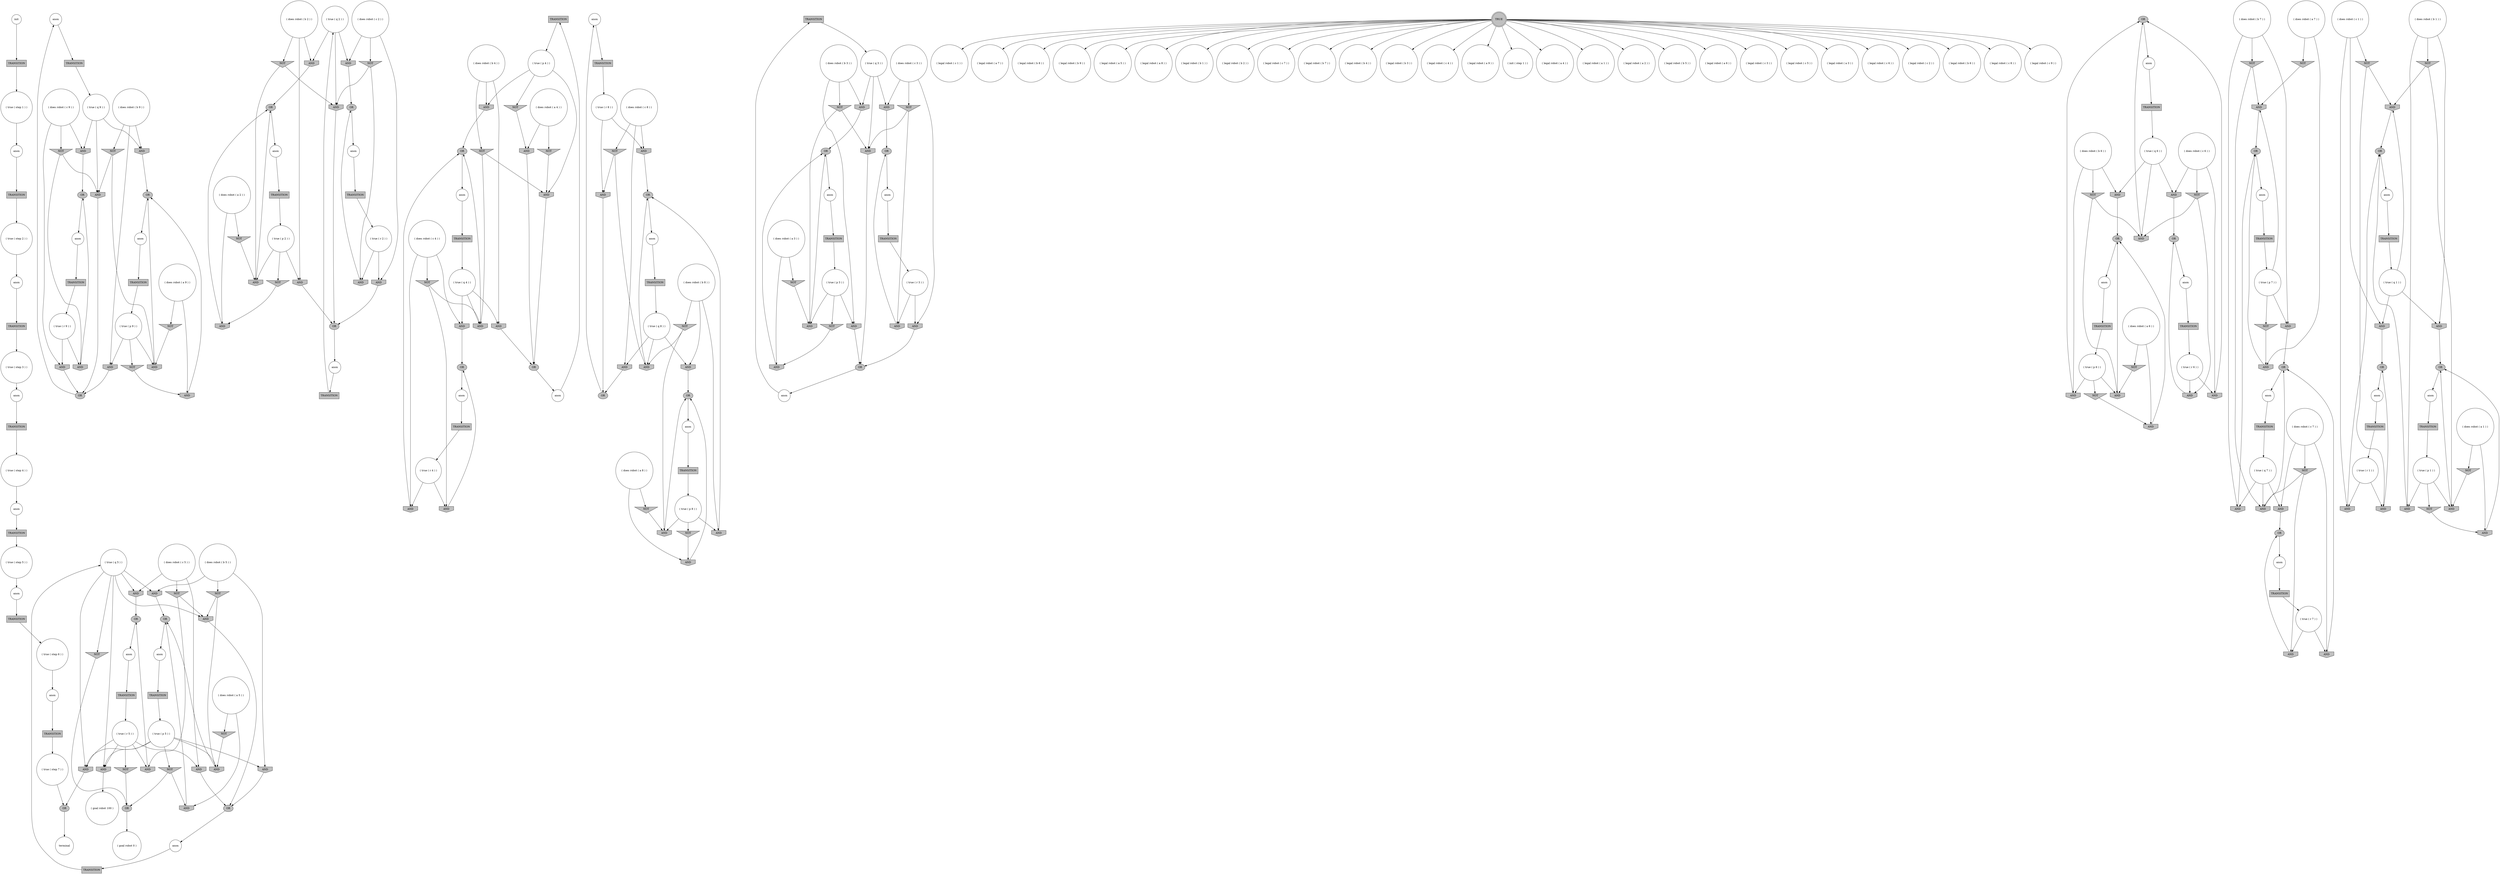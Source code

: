 digraph propNet
{
	"@500c05c2"[shape=box, style= filled, fillcolor=grey, label="TRANSITION"]; "@500c05c2"->"@1e26fbfc"; 
	"@270ad7c0"[shape=circle, style= filled, fillcolor=white, label="anon"]; "@270ad7c0"->"@6d232cf2"; 
	"@584479b2"[shape=circle, style= filled, fillcolor=white, label="( true ( q 2 ) )"]; "@584479b2"->"@294e430c"; "@584479b2"->"@4ce51960"; "@584479b2"->"@10ed7f5c"; 
	"@325e9e34"[shape=box, style= filled, fillcolor=grey, label="TRANSITION"]; "@325e9e34"->"@25d35bf2"; 
	"@5a30cefd"[shape=circle, style= filled, fillcolor=white, label="( true ( q 5 ) )"]; "@5a30cefd"->"@5437086a"; "@5a30cefd"->"@49e61582"; "@5a30cefd"->"@22509bfc"; "@5a30cefd"->"@55a92d3a"; "@5a30cefd"->"@60ec0b80"; "@5a30cefd"->"@146ccf3e"; 
	"@1e6ee98"[shape=ellipse, style= filled, fillcolor=grey, label="OR"]; "@1e6ee98"->"@603a3e21"; 
	"@43665a0d"[shape=circle, style= filled, fillcolor=white, label="anon"]; "@43665a0d"->"@2a788b76"; 
	"@3dccbdf7"[shape=circle, style= filled, fillcolor=white, label="anon"]; "@3dccbdf7"->"@53623820"; 
	"@5552bb15"[shape=box, style= filled, fillcolor=grey, label="TRANSITION"]; "@5552bb15"->"@2aa05bc3"; 
	"@c723704"[shape=ellipse, style= filled, fillcolor=grey, label="OR"]; "@c723704"->"@1e79edfe"; 
	"@20d75cf7"[shape=circle, style= filled, fillcolor=white, label="( does robot ( b 2 ) )"]; "@20d75cf7"->"@294e430c"; "@20d75cf7"->"@565f0e7d"; "@20d75cf7"->"@31602bbc"; 
	"@2a788315"[shape=invhouse, style= filled, fillcolor=grey, label="AND"]; "@2a788315"->"@38e609c9"; 
	"@56de24c5"[shape=invhouse, style= filled, fillcolor=grey, label="AND"]; "@56de24c5"->"@37bbea67"; 
	"@7519ca2c"[shape=circle, style= filled, fillcolor=white, label="( legal robot ( c 1 ) )"]; 
	"@f52d950"[shape=box, style= filled, fillcolor=grey, label="TRANSITION"]; "@f52d950"->"@3bba1894"; 
	"@bc9f8fb"[shape=invhouse, style= filled, fillcolor=grey, label="AND"]; "@bc9f8fb"->"@74a22e0c"; 
	"@4ccbc2d3"[shape=ellipse, style= filled, fillcolor=grey, label="OR"]; "@4ccbc2d3"->"@5563d208"; 
	"@1c45484a"[shape=circle, style= filled, fillcolor=white, label="( legal robot ( a 7 ) )"]; 
	"@5c66b06b"[shape=invtriangle, style= filled, fillcolor=grey, label="NOT"]; "@5c66b06b"->"@59c87031"; 
	"@5878ae82"[shape=box, style= filled, fillcolor=grey, label="TRANSITION"]; "@5878ae82"->"@51de8adb"; 
	"@5437086a"[shape=invhouse, style= filled, fillcolor=grey, label="AND"]; "@5437086a"->"@450ae3fb"; 
	"@456999c8"[shape=circle, style= filled, fillcolor=white, label="( legal robot ( b 8 ) )"]; 
	"@33906773"[shape=invhouse, style= filled, fillcolor=grey, label="AND"]; "@33906773"->"@2dcc5af0"; 
	"@1ba4806"[shape=box, style= filled, fillcolor=grey, label="TRANSITION"]; "@1ba4806"->"@682f8c99"; 
	"@53d26552"[shape=invhouse, style= filled, fillcolor=grey, label="AND"]; "@53d26552"->"@7448bc3d"; 
	"@34f65b5b"[shape=circle, style= filled, fillcolor=white, label="anon"]; "@34f65b5b"->"@5ce345c2"; 
	"@51de8adb"[shape=circle, style= filled, fillcolor=white, label="( true ( r 5 ) )"]; "@51de8adb"->"@47122d"; "@51de8adb"->"@418bdc7a"; "@51de8adb"->"@55a92d3a"; "@51de8adb"->"@146ccf3e"; "@51de8adb"->"@22b3ea59"; 
	"@7e28ebb4"[shape=invhouse, style= filled, fillcolor=grey, label="AND"]; "@7e28ebb4"->"@6a2b16b8"; 
	"@2389b9bd"[shape=circle, style= filled, fillcolor=white, label="( true ( q 4 ) )"]; "@2389b9bd"->"@734bcb5c"; "@2389b9bd"->"@4b48f7e0"; "@2389b9bd"->"@515632d"; 
	"@3feef1eb"[shape=circle, style= filled, fillcolor=white, label="( true ( q 7 ) )"]; "@3feef1eb"->"@1b4920f8"; "@3feef1eb"->"@8e43b44"; "@3feef1eb"->"@3d0bc85"; 
	"@6d4b2819"[shape=invtriangle, style= filled, fillcolor=grey, label="NOT"]; "@6d4b2819"->"@6c74b024"; "@6d4b2819"->"@6135b95d"; 
	"@796523ab"[shape=circle, style= filled, fillcolor=white, label="anon"]; "@796523ab"->"@b0014f0"; 
	"@2760e8a2"[shape=invtriangle, style= filled, fillcolor=grey, label="NOT"]; "@2760e8a2"->"@4b48f7e0"; "@2760e8a2"->"@161e14f0"; 
	"@4c372a96"[shape=circle, style= filled, fillcolor=white, label="( does robot ( a 7 ) )"]; "@4c372a96"->"@41ca5b68"; "@4c372a96"->"@5c66b06b"; 
	"@7366c3a0"[shape=invhouse, style= filled, fillcolor=grey, label="AND"]; "@7366c3a0"->"@43ce67ca"; 
	"@4631c43f"[shape=circle, style= filled, fillcolor=white, label="( does robot ( c 8 ) )"]; "@4631c43f"->"@33906773"; "@4631c43f"->"@13ce168b"; "@4631c43f"->"@6d4b2819"; 
	"@308ab721"[shape=circle, style= filled, fillcolor=white, label="( does robot ( a 8 ) )"]; "@308ab721"->"@2f995c9a"; "@308ab721"->"@7e28ebb4"; 
	"@17ef3d12"[shape=circle, style= filled, fillcolor=white, label="( legal robot ( b 9 ) )"]; 
	"@697eb767"[shape=circle, style= filled, fillcolor=white, label="( does robot ( c 1 ) )"]; "@697eb767"->"@7e3b014c"; "@697eb767"->"@47fbad7"; "@697eb767"->"@37cc1f09"; 
	"@2d68be1b"[shape=ellipse, style= filled, fillcolor=grey, label="OR"]; "@2d68be1b"->"@3798f5e7"; 
	"@49ac272"[shape=ellipse, style= filled, fillcolor=grey, label="OR"]; "@49ac272"->"@4c53ccba"; 
	"@6f548414"[shape=circle, style= filled, fillcolor=white, label="( legal robot ( a 5 ) )"]; 
	"@55264c84"[shape=circle, style= filled, fillcolor=white, label="( goal robot 100 )"]; 
	"@780324ff"[shape=invtriangle, style= filled, fillcolor=grey, label="NOT"]; "@780324ff"->"@16721ee7"; 
	"@428c6e04"[shape=invhouse, style= filled, fillcolor=grey, label="AND"]; "@428c6e04"->"@2cccbab7"; 
	"@520ed128"[shape=circle, style= filled, fillcolor=white, label="( does robot ( a 5 ) )"]; "@520ed128"->"@16309ee1"; "@520ed128"->"@53e20a9a"; 
	"@500ab58d"[shape=circle, style= filled, fillcolor=white, label="( legal robot ( a 8 ) )"]; 
	"@21ff3fcf"[shape=circle, style= filled, fillcolor=white, label="anon"]; "@21ff3fcf"->"@61e481c1"; 
	"@2b890c67"[shape=circle, style= filled, fillcolor=white, label="init"]; "@2b890c67"->"@328d5485"; 
	"@79444986"[shape=invtriangle, style= filled, fillcolor=grey, label="NOT"]; "@79444986"->"@72373a9c"; 
	"@1a18c28a"[shape=invtriangle, style= filled, fillcolor=grey, label="NOT"]; "@1a18c28a"->"@4f8bff68"; 
	"@36656758"[shape=invhouse, style= filled, fillcolor=grey, label="AND"]; "@36656758"->"@1b382d35"; 
	"@603a3e21"[shape=circle, style= filled, fillcolor=white, label="( goal robot 0 )"]; 
	"@32e0c07c"[shape=circle, style= filled, fillcolor=white, label="anon"]; "@32e0c07c"->"@76f33280"; 
	"@6c74b024"[shape=invhouse, style= filled, fillcolor=grey, label="AND"]; "@6c74b024"->"@2dcc5af0"; 
	"@b583a80"[shape=circle, style= filled, fillcolor=white, label="( true ( r 9 ) )"]; "@b583a80"->"@5eada795"; "@b583a80"->"@4bcd2d49"; 
	"@59e3bddb"[shape=invhouse, style= filled, fillcolor=grey, label="AND"]; "@59e3bddb"->"@2cccbab7"; 
	"@70d11f32"[shape=circle, style= filled, fillcolor=white, label="( legal robot ( b 1 ) )"]; 
	"@24cc17f1"[shape=circle, style= filled, fillcolor=white, label="anon"]; "@24cc17f1"->"@5d9d277e"; 
	"@2d74e4b3"[shape=box, style= filled, fillcolor=grey, label="TRANSITION"]; "@2d74e4b3"->"@b583a80"; 
	"@382f3bf0"[shape=circle, style= filled, fillcolor=white, label="( true ( r 6 ) )"]; "@382f3bf0"->"@2eeb3c84"; "@382f3bf0"->"@605df3c5"; 
	"@205bfbd8"[shape=box, style= filled, fillcolor=grey, label="TRANSITION"]; "@205bfbd8"->"@19fa157c"; 
	"@43ce67ca"[shape=ellipse, style= filled, fillcolor=grey, label="OR"]; "@43ce67ca"->"@2400218d"; 
	"@59727745"[shape=circle, style= filled, fillcolor=white, label="( does robot ( c 9 ) )"]; "@59727745"->"@69f480e3"; "@59727745"->"@56de24c5"; "@59727745"->"@4bcd2d49"; 
	"@6d232cf2"[shape=box, style= filled, fillcolor=grey, label="TRANSITION"]; "@6d232cf2"->"@2012a961"; 
	"@22509bfc"[shape=invhouse, style= filled, fillcolor=grey, label="AND"]; "@22509bfc"->"@3590ed52"; 
	"@6f54c08a"[shape=invhouse, style= filled, fillcolor=grey, label="AND"]; "@6f54c08a"->"@49ac272"; 
	"@a54cbb9"[shape=circle, style= filled, fillcolor=white, label="anon"]; "@a54cbb9"->"@325e9e34"; 
	"@59c87031"[shape=invhouse, style= filled, fillcolor=grey, label="AND"]; "@59c87031"->"@5337e216"; 
	"@488d12e4"[shape=circle, style= filled, fillcolor=white, label="( does robot ( b 4 ) )"]; "@488d12e4"->"@2a0364ef"; "@488d12e4"->"@616181be"; "@488d12e4"->"@515632d"; 
	"@79dc3d08"[shape=circle, style= filled, fillcolor=white, label="anon"]; "@79dc3d08"->"@4cf8f332"; 
	"@6c408893"[shape=circle, style= filled, fillcolor=white, label="( legal robot ( b 2 ) )"]; 
	"@328d5485"[shape=box, style= filled, fillcolor=grey, label="TRANSITION"]; "@328d5485"->"@78456a0c"; 
	"@69beea90"[shape=circle, style= filled, fillcolor=white, label="( legal robot ( c 7 ) )"]; 
	"@2eeb3c84"[shape=invhouse, style= filled, fillcolor=grey, label="AND"]; "@2eeb3c84"->"@38be9340"; 
	"@6233549b"[shape=circle, style= filled, fillcolor=white, label="( does robot ( b 7 ) )"]; "@6233549b"->"@41556f4c"; "@6233549b"->"@1b4920f8"; "@6233549b"->"@5358aac4"; 
	"@5563d208"[shape=circle, style= filled, fillcolor=white, label="anon"]; "@5563d208"->"@788bf135"; 
	"@4dfd9726"[shape=circle, style= filled, fillcolor=white, label="anon"]; "@4dfd9726"->"@6c267f18"; 
	"@47a5f7d3"[shape=invtriangle, style= filled, fillcolor=grey, label="NOT"]; "@47a5f7d3"->"@3c291fc2"; "@47a5f7d3"->"@6f93ee4"; 
	"@435c41b"[shape=circle, style= filled, fillcolor=white, label="( legal robot ( b 7 ) )"]; 
	"@1f01b29"[shape=circle, style= filled, fillcolor=white, label="( does robot ( a 4 ) )"]; "@1f01b29"->"@79444986"; "@1f01b29"->"@45e41830"; 
	"@682f8c99"[shape=circle, style= filled, fillcolor=white, label="( true ( step 2 ) )"]; "@682f8c99"->"@2142c63f"; 
	"@37cc1f09"[shape=invhouse, style= filled, fillcolor=grey, label="AND"]; "@37cc1f09"->"@7448bc3d"; 
	"@40389922"[shape=circle, style= filled, fillcolor=white, label="( does robot ( b 9 ) )"]; "@40389922"->"@7366c3a0"; "@40389922"->"@21e30857"; "@40389922"->"@5a333b2e"; 
	"@7e3b014c"[shape=invtriangle, style= filled, fillcolor=grey, label="NOT"]; "@7e3b014c"->"@53d26552"; "@7e3b014c"->"@2698dd08"; 
	"@7db81d4f"[shape=invtriangle, style= filled, fillcolor=grey, label="NOT"]; "@7db81d4f"->"@428c6e04"; 
	"@45e41830"[shape=invhouse, style= filled, fillcolor=grey, label="AND"]; "@45e41830"->"@465863"; 
	"@3157457b"[shape=circle, style= filled, fillcolor=white, label="( legal robot ( b 4 ) )"]; 
	"@78456a0c"[shape=circle, style= filled, fillcolor=white, label="( true ( step 1 ) )"]; "@78456a0c"->"@160bc7c0"; 
	"@5b927504"[shape=circle, style= filled, fillcolor=white, label="( legal robot ( b 3 ) )"]; 
	"@64f007ad"[shape=invhouse, style= filled, fillcolor=grey, label="AND"]; "@64f007ad"->"@43ce67ca"; 
	"@49e61582"[shape=invhouse, style= filled, fillcolor=grey, label="AND"]; "@49e61582"->"@5f08edd0"; 
	"@21882d18"[shape=circle, style= filled, fillcolor=white, label="( true ( p 5 ) )"]; "@21882d18"->"@42ff87dc"; "@21882d18"->"@55a92d3a"; "@21882d18"->"@1d262f7c"; "@21882d18"->"@146ccf3e"; "@21882d18"->"@1f5b44d6"; 
	"@69f480e3"[shape=invtriangle, style= filled, fillcolor=grey, label="NOT"]; "@69f480e3"->"@3339ed6d"; "@69f480e3"->"@5eada795"; 
	"@121a2cc7"[shape=circle, style= filled, fillcolor=white, label="anon"]; "@121a2cc7"->"@2d74e4b3"; 
	"@d325aef"[shape=invtriangle, style= filled, fillcolor=grey, label="NOT"]; "@d325aef"->"@64f007ad"; 
	"@7926b165"[shape=circle, style= filled, fillcolor=white, label="( true ( step 5 ) )"]; "@7926b165"->"@72dd23cf"; 
	"@74a14fed"[shape=circle, style= filled, fillcolor=white, label="( legal robot ( c 4 ) )"]; 
	"@7ab05cd7"[shape=circle, style= filled, fillcolor=white, label="( does robot ( c 2 ) )"]; "@7ab05cd7"->"@2a788315"; "@7ab05cd7"->"@4ce51960"; "@7ab05cd7"->"@509f662e"; 
	"@e1cba87"[shape=circle, style= filled, fillcolor=white, label="( true ( q 8 ) )"]; "@e1cba87"->"@33906773"; "@e1cba87"->"@2fe6707"; "@e1cba87"->"@6135b95d"; 
	"@6f156508"[shape=circle, style= filled, fillcolor=white, label="( legal robot ( a 9 ) )"]; 
	"@702d2da4"[shape=circle, style= filled, fillcolor=white, label="( does robot ( a 2 ) )"]; "@702d2da4"->"@5fa6fb3e"; "@702d2da4"->"@4f8bff68"; 
	"@437d51a6"[shape=circle, style= filled, fillcolor=white, label="anon"]; "@437d51a6"->"@6102d81c"; 
	"@28825459"[shape=circle, style= filled, fillcolor=white, label="( does robot ( b 1 ) )"]; "@28825459"->"@41675ec4"; "@28825459"->"@141d19"; "@28825459"->"@59e3bddb"; 
	"@38be9340"[shape=ellipse, style= filled, fillcolor=grey, label="OR"]; "@38be9340"->"@67b56bda"; 
	"@2142c63f"[shape=circle, style= filled, fillcolor=white, label="anon"]; "@2142c63f"->"@f52d950"; 
	"@369133f6"[shape=invhouse, style= filled, fillcolor=grey, label="AND"]; "@369133f6"->"@11a5ee7c"; 
	"@734bcb5c"[shape=invhouse, style= filled, fillcolor=grey, label="AND"]; "@734bcb5c"->"@7471c619"; 
	"@281c35ec"[shape=doublecircle, style= filled, fillcolor=grey, label="TRUE"]; "@281c35ec"->"@54182d86"; "@281c35ec"->"@500ab58d"; "@281c35ec"->"@88d00c6"; "@281c35ec"->"@612dcb8c"; "@281c35ec"->"@58e862c"; "@281c35ec"->"@5892a78b"; "@281c35ec"->"@15ab7626"; "@281c35ec"->"@3157457b"; "@281c35ec"->"@5b927504"; "@281c35ec"->"@7519ca2c"; "@281c35ec"->"@70d11f32"; "@281c35ec"->"@1c45484a"; "@281c35ec"->"@74a14fed"; "@281c35ec"->"@6f156508"; "@281c35ec"->"@456999c8"; "@281c35ec"->"@76d4d81"; "@281c35ec"->"@18fb53f6"; "@281c35ec"->"@659c2931"; "@281c35ec"->"@a868c6d"; "@281c35ec"->"@6c408893"; "@281c35ec"->"@70284ac3"; "@281c35ec"->"@c6a26b"; "@281c35ec"->"@17ef3d12"; "@281c35ec"->"@69beea90"; "@281c35ec"->"@435c41b"; "@281c35ec"->"@654481bb"; "@281c35ec"->"@6f548414"; "@281c35ec"->"@5f67198e"; 
	"@509f662e"[shape=invtriangle, style= filled, fillcolor=grey, label="NOT"]; "@509f662e"->"@41bf9980"; "@509f662e"->"@10ed7f5c"; 
	"@3d0bc85"[shape=invhouse, style= filled, fillcolor=grey, label="AND"]; "@3d0bc85"->"@1e344422"; 
	"@6f93ee4"[shape=invhouse, style= filled, fillcolor=grey, label="AND"]; "@6f93ee4"->"@11a5ee7c"; 
	"@37bbea67"[shape=ellipse, style= filled, fillcolor=grey, label="OR"]; "@37bbea67"->"@121a2cc7"; 
	"@a868c6d"[shape=circle, style= filled, fillcolor=white, label="( legal robot ( c 6 ) )"]; 
	"@1bfa1ba1"[shape=circle, style= filled, fillcolor=white, label="( true ( step 7 ) )"]; "@1bfa1ba1"->"@2cfa930d"; 
	"@8391b0c"[shape=box, style= filled, fillcolor=grey, label="TRANSITION"]; "@8391b0c"->"@1997f158"; 
	"@5337e216"[shape=ellipse, style= filled, fillcolor=grey, label="OR"]; "@5337e216"->"@79dc3d08"; 
	"@2ec50561"[shape=invtriangle, style= filled, fillcolor=grey, label="NOT"]; "@2ec50561"->"@53adceb8"; "@2ec50561"->"@8e43b44"; 
	"@17046822"[shape=invtriangle, style= filled, fillcolor=grey, label="NOT"]; "@17046822"->"@47122d"; "@17046822"->"@22509bfc"; 
	"@65f4ba51"[shape=invhouse, style= filled, fillcolor=grey, label="AND"]; "@65f4ba51"->"@49ac272"; 
	"@35e5ebbf"[shape=box, style= filled, fillcolor=grey, label="TRANSITION"]; "@35e5ebbf"->"@3a09a47d"; 
	"@16309ee1"[shape=invhouse, style= filled, fillcolor=grey, label="AND"]; "@16309ee1"->"@450ae3fb"; 
	"@1b186cf9"[shape=circle, style= filled, fillcolor=white, label="( true ( p 2 ) )"]; "@1b186cf9"->"@1a18c28a"; "@1b186cf9"->"@4bb8d481"; "@1b186cf9"->"@31602bbc"; 
	"@21044daf"[shape=circle, style= filled, fillcolor=white, label="( does robot ( b 5 ) )"]; "@21044daf"->"@5437086a"; "@21044daf"->"@459bdb65"; "@21044daf"->"@1f5b44d6"; 
	"@5eada795"[shape=invhouse, style= filled, fillcolor=grey, label="AND"]; "@5eada795"->"@37bbea67"; 
	"@3c291fc2"[shape=invhouse, style= filled, fillcolor=grey, label="AND"]; "@3c291fc2"->"@4ccbc2d3"; 
	"@2f995c9a"[shape=invtriangle, style= filled, fillcolor=grey, label="NOT"]; "@2f995c9a"->"@7d8e9adf"; 
	"@58e862c"[shape=circle, style= filled, fillcolor=white, label="( legal robot ( a 2 ) )"]; 
	"@1dd0eb0b"[shape=circle, style= filled, fillcolor=white, label="anon"]; "@1dd0eb0b"->"@500c05c2"; 
	"@19e7ce87"[shape=ellipse, style= filled, fillcolor=grey, label="OR"]; "@19e7ce87"->"@41a80e5a"; 
	"@57425f38"[shape=circle, style= filled, fillcolor=white, label="( true ( p 6 ) )"]; "@57425f38"->"@2bd9c3e7"; "@57425f38"->"@6f93ee4"; "@57425f38"->"@780324ff"; 
	"@2fe6707"[shape=invhouse, style= filled, fillcolor=grey, label="AND"]; "@2fe6707"->"@6a2b16b8"; 
	"@129719f4"[shape=invtriangle, style= filled, fillcolor=grey, label="NOT"]; "@129719f4"->"@7e28ebb4"; 
	"@43cda81e"[shape=circle, style= filled, fillcolor=white, label="( true ( p 9 ) )"]; "@43cda81e"->"@64f007ad"; "@43cda81e"->"@21e30857"; "@43cda81e"->"@7d91275b"; 
	"@25d35bf2"[shape=circle, style= filled, fillcolor=white, label="( true ( p 4 ) )"]; "@25d35bf2"->"@616181be"; "@25d35bf2"->"@72373a9c"; "@25d35bf2"->"@4c0c7539"; 
	"@171e1813"[shape=circle, style= filled, fillcolor=white, label="anon"]; "@171e1813"->"@35e5ebbf"; 
	"@565f0e7d"[shape=invtriangle, style= filled, fillcolor=grey, label="NOT"]; "@565f0e7d"->"@4bb8d481"; "@565f0e7d"->"@10ed7f5c"; 
	"@19fa157c"[shape=circle, style= filled, fillcolor=white, label="( true ( q 1 ) )"]; "@19fa157c"->"@59e3bddb"; "@19fa157c"->"@47fbad7"; "@19fa157c"->"@53d26552"; 
	"@2a788b76"[shape=box, style= filled, fillcolor=grey, label="TRANSITION"]; "@2a788b76"->"@3f2a09d5"; 
	"@6a2b16b8"[shape=ellipse, style= filled, fillcolor=grey, label="OR"]; "@6a2b16b8"->"@32e0c07c"; 
	"@76d4d81"[shape=circle, style= filled, fillcolor=white, label="( legal robot ( c 3 ) )"]; 
	"@5358aac4"[shape=invhouse, style= filled, fillcolor=grey, label="AND"]; "@5358aac4"->"@2d68be1b"; 
	"@5fa6fb3e"[shape=invtriangle, style= filled, fillcolor=grey, label="NOT"]; "@5fa6fb3e"->"@4bb8d481"; 
	"@4de5ed7b"[shape=circle, style= filled, fillcolor=white, label="( true ( r 2 ) )"]; "@4de5ed7b"->"@2a788315"; "@4de5ed7b"->"@41bf9980"; 
	"@2698dd08"[shape=invhouse, style= filled, fillcolor=grey, label="AND"]; "@2698dd08"->"@587b8be7"; 
	"@41675ec4"[shape=invtriangle, style= filled, fillcolor=grey, label="NOT"]; "@41675ec4"->"@53d26552"; "@41675ec4"->"@2802cf63"; 
	"@6a48ffbc"[shape=ellipse, style= filled, fillcolor=grey, label="OR"]; "@6a48ffbc"->"@5e8dc627"; 
	"@6cce82cc"[shape=box, style= filled, fillcolor=grey, label="TRANSITION"]; "@6cce82cc"->"@3feef1eb"; 
	"@3f8b995c"[shape=circle, style= filled, fillcolor=white, label="( true ( step 6 ) )"]; "@3f8b995c"->"@2a717ef5"; 
	"@61316264"[shape=circle, style= filled, fillcolor=white, label="( does robot ( c 6 ) )"]; "@61316264"->"@65ddcac5"; "@61316264"->"@7132c515"; "@61316264"->"@605df3c5"; 
	"@1d262f7c"[shape=invhouse, style= filled, fillcolor=grey, label="AND"]; "@1d262f7c"->"@450ae3fb"; 
	"@533e846f"[shape=circle, style= filled, fillcolor=white, label="anon"]; "@533e846f"->"@205bfbd8"; 
	"@22b3ea59"[shape=invhouse, style= filled, fillcolor=grey, label="AND"]; "@22b3ea59"->"@3590ed52"; 
	"@3798f5e7"[shape=circle, style= filled, fillcolor=white, label="anon"]; "@3798f5e7"->"@6cce82cc"; 
	"@3f2a09d5"[shape=circle, style= filled, fillcolor=white, label="( true ( r 8 ) )"]; "@3f2a09d5"->"@6c74b024"; "@3f2a09d5"->"@13ce168b"; 
	"@605df3c5"[shape=invhouse, style= filled, fillcolor=grey, label="AND"]; "@605df3c5"->"@4ccbc2d3"; 
	"@1f5b44d6"[shape=invhouse, style= filled, fillcolor=grey, label="AND"]; "@1f5b44d6"->"@3590ed52"; 
	"@53e20a9a"[shape=invtriangle, style= filled, fillcolor=grey, label="NOT"]; "@53e20a9a"->"@1d262f7c"; 
	"@7dcb3cd"[shape=invhouse, style= filled, fillcolor=grey, label="AND"]; "@7dcb3cd"->"@1b382d35"; 
	"@3f26f816"[shape=circle, style= filled, fillcolor=white, label="( does robot ( a 9 ) )"]; "@3f26f816"->"@d325aef"; "@3f26f816"->"@44af07c4"; 
	"@54182d86"[shape=circle, style= filled, fillcolor=white, label="( init ( step 1 ) )"]; 
	"@88d00c6"[shape=circle, style= filled, fillcolor=white, label="( legal robot ( a 4 ) )"]; 
	"@5eb1404f"[shape=invhouse, style= filled, fillcolor=grey, label="AND"]; "@5eb1404f"->"@38da9246"; 
	"@41bf9980"[shape=invhouse, style= filled, fillcolor=grey, label="AND"]; "@41bf9980"->"@6a48ffbc"; 
	"@612dcb8c"[shape=circle, style= filled, fillcolor=white, label="( legal robot ( a 1 ) )"]; 
	"@56b3951d"[shape=invtriangle, style= filled, fillcolor=grey, label="NOT"]; "@56b3951d"->"@2802cf63"; 
	"@454e2c9c"[shape=box, style= filled, fillcolor=grey, label="TRANSITION"]; "@454e2c9c"->"@603a9c52"; 
	"@47122d"[shape=invhouse, style= filled, fillcolor=grey, label="AND"]; "@47122d"->"@5f08edd0"; 
	"@2cccbab7"[shape=ellipse, style= filled, fillcolor=grey, label="OR"]; "@2cccbab7"->"@34f65b5b"; 
	"@41556f4c"[shape=invtriangle, style= filled, fillcolor=grey, label="NOT"]; "@41556f4c"->"@59c87031"; "@41556f4c"->"@8e43b44"; 
	"@46f5331a"[shape=circle, style= filled, fillcolor=white, label="( does robot ( b 8 ) )"]; "@46f5331a"->"@2fe6707"; "@46f5331a"->"@5eb1404f"; "@46f5331a"->"@173f7175"; 
	"@5f08edd0"[shape=ellipse, style= filled, fillcolor=grey, label="OR"]; "@5f08edd0"->"@4335236e"; 
	"@21e30857"[shape=invhouse, style= filled, fillcolor=grey, label="AND"]; "@21e30857"->"@56f7ce53"; 
	"@1ed2e55e"[shape=box, style= filled, fillcolor=grey, label="TRANSITION"]; "@1ed2e55e"->"@584479b2"; 
	"@2c538cc2"[shape=invhouse, style= filled, fillcolor=grey, label="AND"]; "@2c538cc2"->"@1b382d35"; 
	"@4f8bff68"[shape=invhouse, style= filled, fillcolor=grey, label="AND"]; "@4f8bff68"->"@19e7ce87"; 
	"@450ae3fb"[shape=ellipse, style= filled, fillcolor=grey, label="OR"]; "@450ae3fb"->"@4dfd9726"; 
	"@3590ed52"[shape=ellipse, style= filled, fillcolor=grey, label="OR"]; "@3590ed52"->"@3dccbdf7"; 
	"@72373a9c"[shape=invhouse, style= filled, fillcolor=grey, label="AND"]; "@72373a9c"->"@465863"; 
	"@788bf135"[shape=box, style= filled, fillcolor=grey, label="TRANSITION"]; "@788bf135"->"@2fe41869"; 
	"@68c884e"[shape=circle, style= filled, fillcolor=white, label="anon"]; "@68c884e"->"@1ed2e55e"; 
	"@54bec43f"[shape=circle, style= filled, fillcolor=white, label="( does robot ( c 3 ) )"]; "@54bec43f"->"@38462f90"; "@54bec43f"->"@2c538cc2"; "@54bec43f"->"@bc9f8fb"; 
	"@65cc892e"[shape=circle, style= filled, fillcolor=white, label="( does robot ( b 6 ) )"]; "@65cc892e"->"@2bd9c3e7"; "@65cc892e"->"@369133f6"; "@65cc892e"->"@47a5f7d3"; 
	"@1e79edfe"[shape=circle, style= filled, fillcolor=white, label="anon"]; "@1e79edfe"->"@69ed56e2"; 
	"@4b48f7e0"[shape=invhouse, style= filled, fillcolor=grey, label="AND"]; "@4b48f7e0"->"@c723704"; 
	"@7471c619"[shape=ellipse, style= filled, fillcolor=grey, label="OR"]; "@7471c619"->"@5984cf08"; 
	"@659c2931"[shape=circle, style= filled, fillcolor=white, label="( legal robot ( a 3 ) )"]; 
	"@4cb88448"[shape=invtriangle, style= filled, fillcolor=grey, label="NOT"]; "@4cb88448"->"@65f4ba51"; 
	"@246972f1"[shape=invtriangle, style= filled, fillcolor=grey, label="NOT"]; "@246972f1"->"@6f93ee4"; 
	"@146ccf3e"[shape=invhouse, style= filled, fillcolor=grey, label="AND"]; "@146ccf3e"->"@55264c84"; 
	"@70284ac3"[shape=circle, style= filled, fillcolor=white, label="( legal robot ( c 2 ) )"]; 
	"@2cfa930d"[shape=ellipse, style= filled, fillcolor=grey, label="OR"]; "@2cfa930d"->"@76cc518c"; 
	"@160bc7c0"[shape=circle, style= filled, fillcolor=white, label="anon"]; "@160bc7c0"->"@1ba4806"; 
	"@5d9d277e"[shape=box, style= filled, fillcolor=grey, label="TRANSITION"]; "@5d9d277e"->"@57425f38"; 
	"@2400218d"[shape=circle, style= filled, fillcolor=white, label="anon"]; "@2400218d"->"@5552e7a4"; 
	"@55a92d3a"[shape=invhouse, style= filled, fillcolor=grey, label="AND"]; "@55a92d3a"->"@2cfa930d"; 
	"@654481bb"[shape=circle, style= filled, fillcolor=white, label="( legal robot ( c 8 ) )"]; 
	"@7d8e9adf"[shape=invhouse, style= filled, fillcolor=grey, label="AND"]; "@7d8e9adf"->"@6a2b16b8"; 
	"@66f11de2"[shape=invtriangle, style= filled, fillcolor=grey, label="NOT"]; "@66f11de2"->"@5fe1153a"; 
	"@61e481c1"[shape=box, style= filled, fillcolor=grey, label="TRANSITION"]; "@61e481c1"->"@7926b165"; 
	"@3a09a47d"[shape=circle, style= filled, fillcolor=white, label="( true ( r 1 ) )"]; "@3a09a47d"->"@37cc1f09"; "@3a09a47d"->"@2698dd08"; 
	"@31602bbc"[shape=invhouse, style= filled, fillcolor=grey, label="AND"]; "@31602bbc"->"@38e609c9"; 
	"@9d8643e"[shape=box, style= filled, fillcolor=grey, label="TRANSITION"]; "@9d8643e"->"@1b186cf9"; 
	"@47fbad7"[shape=invhouse, style= filled, fillcolor=grey, label="AND"]; "@47fbad7"->"@587b8be7"; 
	"@2a717ef5"[shape=circle, style= filled, fillcolor=white, label="anon"]; "@2a717ef5"->"@5ffdfb42"; 
	"@15ab7626"[shape=circle, style= filled, fillcolor=white, label="( legal robot ( a 6 ) )"]; 
	"@56f7ce53"[shape=ellipse, style= filled, fillcolor=grey, label="OR"]; "@56f7ce53"->"@270ad7c0"; 
	"@b0014f0"[shape=box, style= filled, fillcolor=grey, label="TRANSITION"]; "@b0014f0"->"@5f531aca"; 
	"@4c0c7539"[shape=invtriangle, style= filled, fillcolor=grey, label="NOT"]; "@4c0c7539"->"@45e41830"; 
	"@2712ee9"[shape=invtriangle, style= filled, fillcolor=grey, label="NOT"]; "@2712ee9"->"@7dcb3cd"; "@2712ee9"->"@5fe1153a"; 
	"@2fe41869"[shape=circle, style= filled, fillcolor=white, label="( true ( q 6 ) )"]; "@2fe41869"->"@65ddcac5"; "@2fe41869"->"@3c291fc2"; "@2fe41869"->"@369133f6"; 
	"@418bdc7a"[shape=invtriangle, style= filled, fillcolor=grey, label="NOT"]; "@418bdc7a"->"@1e6ee98"; 
	"@5200089"[shape=circle, style= filled, fillcolor=white, label="anon"]; "@5200089"->"@5552bb15"; 
	"@603a9c52"[shape=circle, style= filled, fillcolor=white, label="( true ( r 4 ) )"]; "@603a9c52"->"@d2a7c1e"; "@603a9c52"->"@161e14f0"; 
	"@5984cf08"[shape=circle, style= filled, fillcolor=white, label="anon"]; "@5984cf08"->"@454e2c9c"; 
	"@587b8be7"[shape=ellipse, style= filled, fillcolor=grey, label="OR"]; "@587b8be7"->"@171e1813"; 
	"@5b09062e"[shape=box, style= filled, fillcolor=grey, label="TRANSITION"]; "@5b09062e"->"@382f3bf0"; 
	"@5a333b2e"[shape=invtriangle, style= filled, fillcolor=grey, label="NOT"]; "@5a333b2e"->"@64f007ad"; "@5a333b2e"->"@3339ed6d"; 
	"@1b7adb4a"[shape=box, style= filled, fillcolor=grey, label="TRANSITION"]; "@1b7adb4a"->"@e1cba87"; 
	"@4bcd2d49"[shape=invhouse, style= filled, fillcolor=grey, label="AND"]; "@4bcd2d49"->"@56f7ce53"; 
	"@6102d81c"[shape=box, style= filled, fillcolor=grey, label="TRANSITION"]; "@6102d81c"->"@213e2b4a"; 
	"@213e2b4a"[shape=circle, style= filled, fillcolor=white, label="( true ( r 3 ) )"]; "@213e2b4a"->"@2c538cc2"; "@213e2b4a"->"@27cc7f4b"; 
	"@4ce51960"[shape=invhouse, style= filled, fillcolor=grey, label="AND"]; "@4ce51960"->"@6a48ffbc"; 
	"@4335236e"[shape=circle, style= filled, fillcolor=white, label="anon"]; "@4335236e"->"@5878ae82"; 
	"@41ca5b68"[shape=invhouse, style= filled, fillcolor=grey, label="AND"]; "@41ca5b68"->"@5337e216"; 
	"@515632d"[shape=invhouse, style= filled, fillcolor=grey, label="AND"]; "@515632d"->"@465863"; 
	"@10ed7f5c"[shape=invhouse, style= filled, fillcolor=grey, label="AND"]; "@10ed7f5c"->"@38e609c9"; 
	"@38e609c9"[shape=ellipse, style= filled, fillcolor=grey, label="OR"]; "@38e609c9"->"@68c884e"; 
	"@6c267f18"[shape=box, style= filled, fillcolor=grey, label="TRANSITION"]; "@6c267f18"->"@21882d18"; 
	"@65ddcac5"[shape=invhouse, style= filled, fillcolor=grey, label="AND"]; "@65ddcac5"->"@38be9340"; 
	"@15b94ed3"[shape=circle, style= filled, fillcolor=white, label="anon"]; "@15b94ed3"->"@1b7adb4a"; 
	"@5ffdfb42"[shape=box, style= filled, fillcolor=grey, label="TRANSITION"]; "@5ffdfb42"->"@1bfa1ba1"; 
	"@465863"[shape=ellipse, style= filled, fillcolor=grey, label="OR"]; "@465863"->"@a54cbb9"; 
	"@7b963273"[shape=invtriangle, style= filled, fillcolor=grey, label="NOT"]; "@7b963273"->"@41ca5b68"; 
	"@5f531aca"[shape=circle, style= filled, fillcolor=white, label="( true ( r 7 ) )"]; "@5f531aca"->"@3a0fbd45"; "@5f531aca"->"@53adceb8"; 
	"@44af07c4"[shape=invhouse, style= filled, fillcolor=grey, label="AND"]; "@44af07c4"->"@43ce67ca"; 
	"@60ec0b80"[shape=invtriangle, style= filled, fillcolor=grey, label="NOT"]; "@60ec0b80"->"@1e6ee98"; 
	"@5f67198e"[shape=circle, style= filled, fillcolor=white, label="( legal robot ( c 9 ) )"]; 
	"@294e430c"[shape=invhouse, style= filled, fillcolor=grey, label="AND"]; "@294e430c"->"@19e7ce87"; 
	"@11a5ee7c"[shape=ellipse, style= filled, fillcolor=grey, label="OR"]; "@11a5ee7c"->"@24cc17f1"; 
	"@4cf8f332"[shape=box, style= filled, fillcolor=grey, label="TRANSITION"]; "@4cf8f332"->"@17f7be7b"; 
	"@2802cf63"[shape=invhouse, style= filled, fillcolor=grey, label="AND"]; "@2802cf63"->"@2cccbab7"; 
	"@616181be"[shape=invhouse, style= filled, fillcolor=grey, label="AND"]; "@616181be"->"@c723704"; 
	"@6135b95d"[shape=invhouse, style= filled, fillcolor=grey, label="AND"]; "@6135b95d"->"@38da9246"; 
	"@4c53ccba"[shape=circle, style= filled, fillcolor=white, label="anon"]; "@4c53ccba"->"@8391b0c"; 
	"@53623820"[shape=box, style= filled, fillcolor=grey, label="TRANSITION"]; "@53623820"->"@5a30cefd"; 
	"@2a0364ef"[shape=invtriangle, style= filled, fillcolor=grey, label="NOT"]; "@2a0364ef"->"@4b48f7e0"; "@2a0364ef"->"@72373a9c"; 
	"@42ff87dc"[shape=invtriangle, style= filled, fillcolor=grey, label="NOT"]; "@42ff87dc"->"@1e6ee98"; "@42ff87dc"->"@16309ee1"; 
	"@74a22e0c"[shape=ellipse, style= filled, fillcolor=grey, label="OR"]; "@74a22e0c"->"@437d51a6"; 
	"@7132c515"[shape=invtriangle, style= filled, fillcolor=grey, label="NOT"]; "@7132c515"->"@2eeb3c84"; "@7132c515"->"@3c291fc2"; 
	"@38da9246"[shape=ellipse, style= filled, fillcolor=grey, label="OR"]; "@38da9246"->"@15b94ed3"; 
	"@1e344422"[shape=ellipse, style= filled, fillcolor=grey, label="OR"]; "@1e344422"->"@796523ab"; 
	"@38462f90"[shape=invtriangle, style= filled, fillcolor=grey, label="NOT"]; "@38462f90"->"@7dcb3cd"; "@38462f90"->"@27cc7f4b"; 
	"@27d08e21"[shape=box, style= filled, fillcolor=grey, label="TRANSITION"]; "@27d08e21"->"@4de5ed7b"; 
	"@141d19"[shape=invhouse, style= filled, fillcolor=grey, label="AND"]; "@141d19"->"@7448bc3d"; 
	"@3339ed6d"[shape=invhouse, style= filled, fillcolor=grey, label="AND"]; "@3339ed6d"->"@56f7ce53"; 
	"@1b4920f8"[shape=invhouse, style= filled, fillcolor=grey, label="AND"]; "@1b4920f8"->"@5337e216"; 
	"@53adceb8"[shape=invhouse, style= filled, fillcolor=grey, label="AND"]; "@53adceb8"->"@1e344422"; 
	"@18fb53f6"[shape=circle, style= filled, fillcolor=white, label="( legal robot ( c 5 ) )"]; 
	"@2dcc5af0"[shape=ellipse, style= filled, fillcolor=grey, label="OR"]; "@2dcc5af0"->"@43665a0d"; 
	"@3b63de4e"[shape=circle, style= filled, fillcolor=white, label="( does robot ( b 3 ) )"]; "@3b63de4e"->"@2712ee9"; "@3b63de4e"->"@6f54c08a"; "@3b63de4e"->"@36656758"; 
	"@c6a26b"[shape=circle, style= filled, fillcolor=white, label="( legal robot ( b 6 ) )"]; 
	"@72dd23cf"[shape=circle, style= filled, fillcolor=white, label="anon"]; "@72dd23cf"->"@5d1eb50b"; 
	"@13ce168b"[shape=invhouse, style= filled, fillcolor=grey, label="AND"]; "@13ce168b"->"@38da9246"; 
	"@67b56bda"[shape=circle, style= filled, fillcolor=white, label="anon"]; "@67b56bda"->"@5b09062e"; 
	"@8e43b44"[shape=invhouse, style= filled, fillcolor=grey, label="AND"]; "@8e43b44"->"@2d68be1b"; 
	"@2012a961"[shape=circle, style= filled, fillcolor=white, label="( true ( q 9 ) )"]; "@2012a961"->"@7366c3a0"; "@2012a961"->"@56de24c5"; "@2012a961"->"@3339ed6d"; 
	"@2aa05bc3"[shape=circle, style= filled, fillcolor=white, label="( true ( q 3 ) )"]; "@2aa05bc3"->"@7dcb3cd"; "@2aa05bc3"->"@6f54c08a"; "@2aa05bc3"->"@bc9f8fb"; 
	"@44d79c75"[shape=circle, style= filled, fillcolor=white, label="( does robot ( c 4 ) )"]; "@44d79c75"->"@d2a7c1e"; "@44d79c75"->"@734bcb5c"; "@44d79c75"->"@2760e8a2"; 
	"@3a0fbd45"[shape=invhouse, style= filled, fillcolor=grey, label="AND"]; "@3a0fbd45"->"@2d68be1b"; 
	"@76f33280"[shape=box, style= filled, fillcolor=grey, label="TRANSITION"]; "@76f33280"->"@bee145b"; 
	"@1e26fbfc"[shape=circle, style= filled, fillcolor=white, label="( true ( step 4 ) )"]; "@1e26fbfc"->"@21ff3fcf"; 
	"@5ce345c2"[shape=box, style= filled, fillcolor=grey, label="TRANSITION"]; "@5ce345c2"->"@46fb3d6"; 
	"@3bba1894"[shape=circle, style= filled, fillcolor=white, label="( true ( step 3 ) )"]; "@3bba1894"->"@1dd0eb0b"; 
	"@173f7175"[shape=invtriangle, style= filled, fillcolor=grey, label="NOT"]; "@173f7175"->"@7d8e9adf"; "@173f7175"->"@6135b95d"; 
	"@1b382d35"[shape=ellipse, style= filled, fillcolor=grey, label="OR"]; "@1b382d35"->"@5200089"; 
	"@5892a78b"[shape=circle, style= filled, fillcolor=white, label="( legal robot ( b 5 ) )"]; 
	"@5552e7a4"[shape=box, style= filled, fillcolor=grey, label="TRANSITION"]; "@5552e7a4"->"@43cda81e"; 
	"@d2a7c1e"[shape=invhouse, style= filled, fillcolor=grey, label="AND"]; "@d2a7c1e"->"@c723704"; 
	"@46fb3d6"[shape=circle, style= filled, fillcolor=white, label="( true ( p 1 ) )"]; "@46fb3d6"->"@141d19"; "@46fb3d6"->"@7db81d4f"; "@46fb3d6"->"@2802cf63"; 
	"@16721ee7"[shape=invhouse, style= filled, fillcolor=grey, label="AND"]; "@16721ee7"->"@11a5ee7c"; 
	"@4bb8d481"[shape=invhouse, style= filled, fillcolor=grey, label="AND"]; "@4bb8d481"->"@19e7ce87"; 
	"@69ed56e2"[shape=box, style= filled, fillcolor=grey, label="TRANSITION"]; "@69ed56e2"->"@2389b9bd"; 
	"@118aeabe"[shape=circle, style= filled, fillcolor=white, label="( does robot ( a 1 ) )"]; "@118aeabe"->"@428c6e04"; "@118aeabe"->"@56b3951d"; 
	"@161e14f0"[shape=invhouse, style= filled, fillcolor=grey, label="AND"]; "@161e14f0"->"@7471c619"; 
	"@4ffe0816"[shape=circle, style= filled, fillcolor=white, label="( does robot ( c 7 ) )"]; "@4ffe0816"->"@3a0fbd45"; "@4ffe0816"->"@2ec50561"; "@4ffe0816"->"@3d0bc85"; 
	"@5d1eb50b"[shape=box, style= filled, fillcolor=grey, label="TRANSITION"]; "@5d1eb50b"->"@3f8b995c"; 
	"@7b60e796"[shape=circle, style= filled, fillcolor=white, label="( does robot ( c 5 ) )"]; "@7b60e796"->"@49e61582"; "@7b60e796"->"@17046822"; "@7b60e796"->"@22b3ea59"; 
	"@459bdb65"[shape=invtriangle, style= filled, fillcolor=grey, label="NOT"]; "@459bdb65"->"@22509bfc"; "@459bdb65"->"@1d262f7c"; 
	"@5fe1153a"[shape=invhouse, style= filled, fillcolor=grey, label="AND"]; "@5fe1153a"->"@49ac272"; 
	"@1e4adb34"[shape=circle, style= filled, fillcolor=white, label="( does robot ( a 6 ) )"]; "@1e4adb34"->"@16721ee7"; "@1e4adb34"->"@246972f1"; 
	"@27cc7f4b"[shape=invhouse, style= filled, fillcolor=grey, label="AND"]; "@27cc7f4b"->"@74a22e0c"; 
	"@41a80e5a"[shape=circle, style= filled, fillcolor=white, label="anon"]; "@41a80e5a"->"@9d8643e"; 
	"@bee145b"[shape=circle, style= filled, fillcolor=white, label="( true ( p 8 ) )"]; "@bee145b"->"@129719f4"; "@bee145b"->"@5eb1404f"; "@bee145b"->"@7d8e9adf"; 
	"@25f45022"[shape=circle, style= filled, fillcolor=white, label="( does robot ( a 3 ) )"]; "@25f45022"->"@65f4ba51"; "@25f45022"->"@66f11de2"; 
	"@7448bc3d"[shape=ellipse, style= filled, fillcolor=grey, label="OR"]; "@7448bc3d"->"@533e846f"; 
	"@2bd9c3e7"[shape=invhouse, style= filled, fillcolor=grey, label="AND"]; "@2bd9c3e7"->"@4ccbc2d3"; 
	"@76cc518c"[shape=circle, style= filled, fillcolor=white, label="terminal"]; 
	"@5e8dc627"[shape=circle, style= filled, fillcolor=white, label="anon"]; "@5e8dc627"->"@27d08e21"; 
	"@1997f158"[shape=circle, style= filled, fillcolor=white, label="( true ( p 3 ) )"]; "@1997f158"->"@5fe1153a"; "@1997f158"->"@36656758"; "@1997f158"->"@4cb88448"; 
	"@17f7be7b"[shape=circle, style= filled, fillcolor=white, label="( true ( p 7 ) )"]; "@17f7be7b"->"@5358aac4"; "@17f7be7b"->"@59c87031"; "@17f7be7b"->"@7b963273"; 
	"@7d91275b"[shape=invtriangle, style= filled, fillcolor=grey, label="NOT"]; "@7d91275b"->"@44af07c4"; 
}